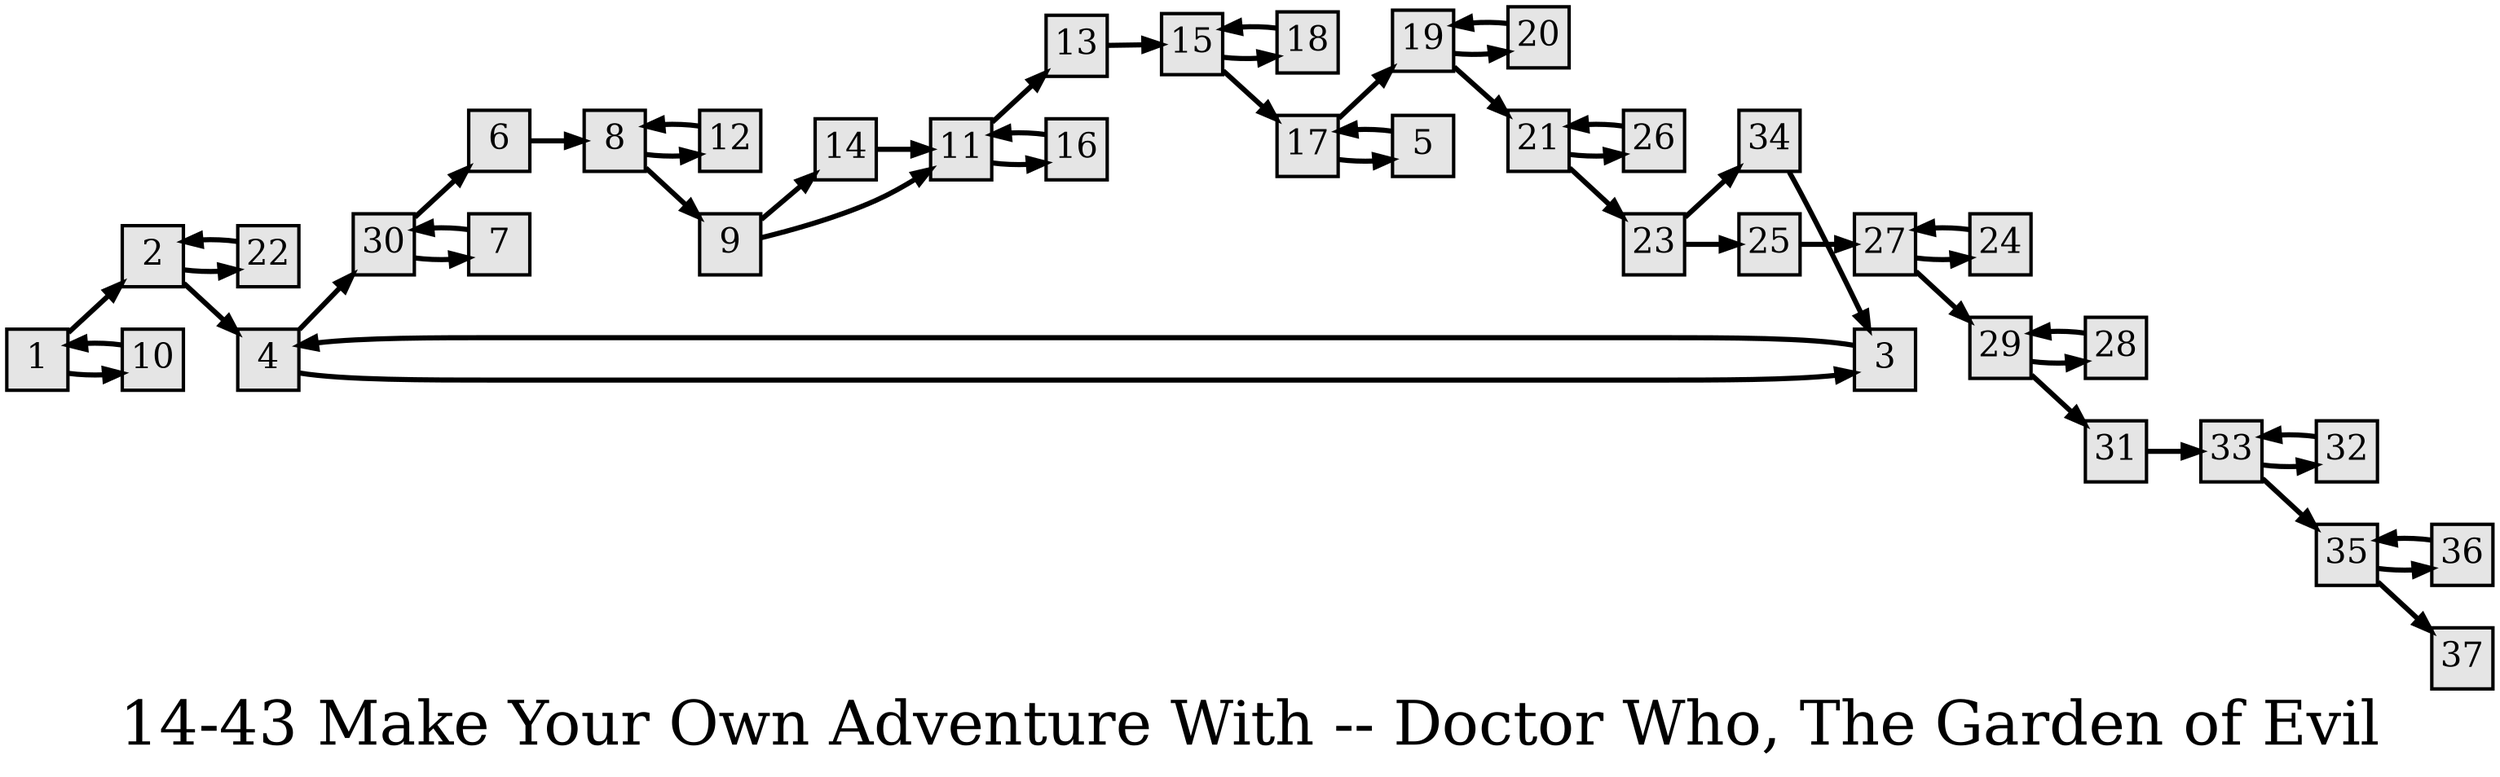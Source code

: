 digraph g{
  graph [ label="14-43 Make Your Own Adventure With -- Doctor Who, The Garden of Evil" rankdir=LR, ordering=out, fontsize=36, nodesep="0.35", ranksep="0.45"];
  node  [shape=rect, penwidth=2, fontsize=20, style=filled, fillcolor=grey90, margin="0,0", labelfloat=true, regular=true, fixedsize=true];
  edge  [labelfloat=true, penwidth=3, fontsize=12];
  1 -> 2;
  1 -> 10;
  2 -> 22;
  2 -> 4;
  3 -> 4;
  4 -> 30;
  4 -> 3;
  5 -> 17;
  6 -> 8;
  7 -> 30;
  8 -> 12;
  8 -> 9;
  9 -> 14;
  9 -> 11;
  10 -> 1;
  11 -> 13;
  11 -> 16;
  12 -> 8;
  13 -> 15;
  14 -> 11;
  15 -> 18;
  15 -> 17;
  16 -> 11;
  17 -> 19;
  17 -> 5;
  18 -> 15;
  19 -> 20;
  19 -> 21;
  20 -> 19;
  21 -> 26;
  21 -> 23;
  22 -> 2;
  23 -> 34;
  23 -> 25;
  24 -> 27;
  25 -> 27;
  26 -> 21;
  27 -> 24;
  27 -> 29;
  28 -> 29;
  29 -> 28;
  29 -> 31;
  30 -> 6;
  30 -> 7;
  31 -> 33;
  32 -> 33;
  33 -> 32;
  33 -> 35;
  34 -> 3;
  35 -> 36;
  35 -> 37;
  36 -> 35;
  37;
  
}


